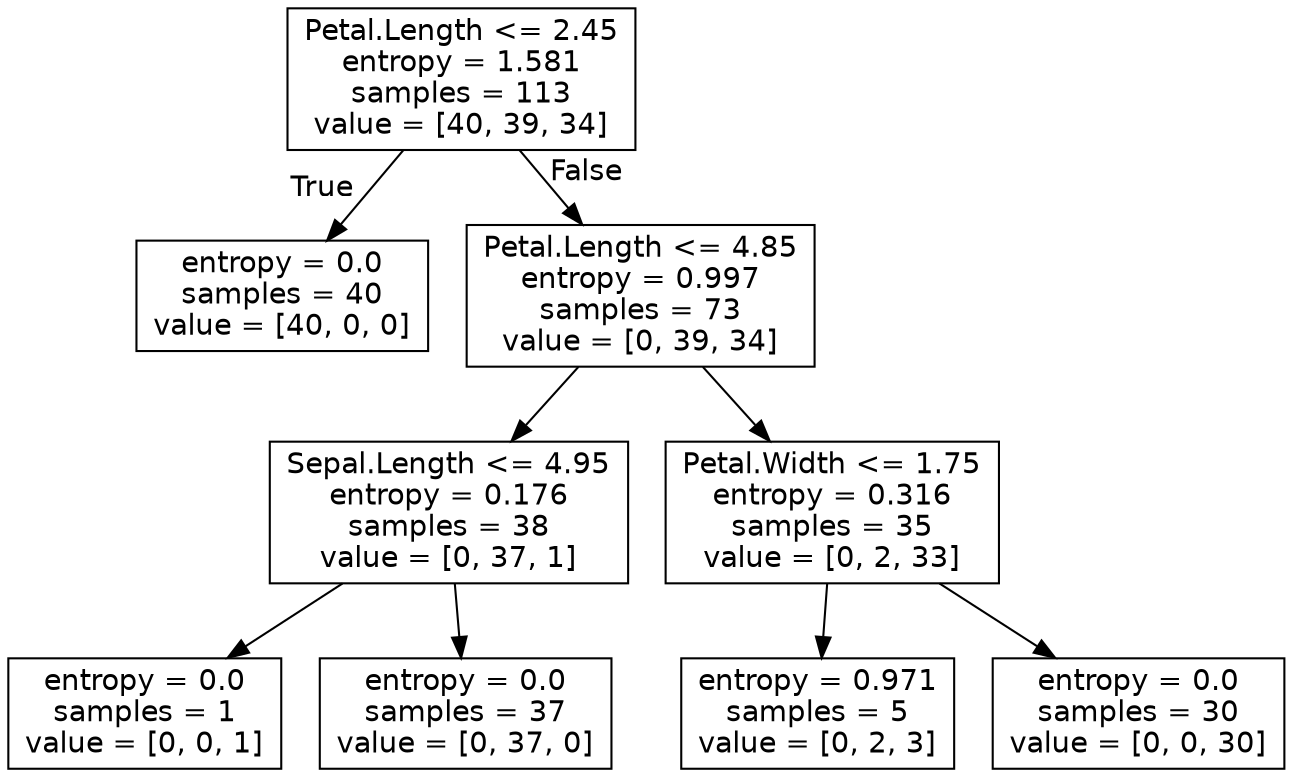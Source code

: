 digraph Tree {
node [shape=box, fontname="helvetica"] ;
edge [fontname="helvetica"] ;
0 [label="Petal.Length <= 2.45\nentropy = 1.581\nsamples = 113\nvalue = [40, 39, 34]"] ;
1 [label="entropy = 0.0\nsamples = 40\nvalue = [40, 0, 0]"] ;
0 -> 1 [labeldistance=2.5, labelangle=45, headlabel="True"] ;
2 [label="Petal.Length <= 4.85\nentropy = 0.997\nsamples = 73\nvalue = [0, 39, 34]"] ;
0 -> 2 [labeldistance=2.5, labelangle=-45, headlabel="False"] ;
3 [label="Sepal.Length <= 4.95\nentropy = 0.176\nsamples = 38\nvalue = [0, 37, 1]"] ;
2 -> 3 ;
4 [label="entropy = 0.0\nsamples = 1\nvalue = [0, 0, 1]"] ;
3 -> 4 ;
5 [label="entropy = 0.0\nsamples = 37\nvalue = [0, 37, 0]"] ;
3 -> 5 ;
6 [label="Petal.Width <= 1.75\nentropy = 0.316\nsamples = 35\nvalue = [0, 2, 33]"] ;
2 -> 6 ;
7 [label="entropy = 0.971\nsamples = 5\nvalue = [0, 2, 3]"] ;
6 -> 7 ;
8 [label="entropy = 0.0\nsamples = 30\nvalue = [0, 0, 30]"] ;
6 -> 8 ;
}